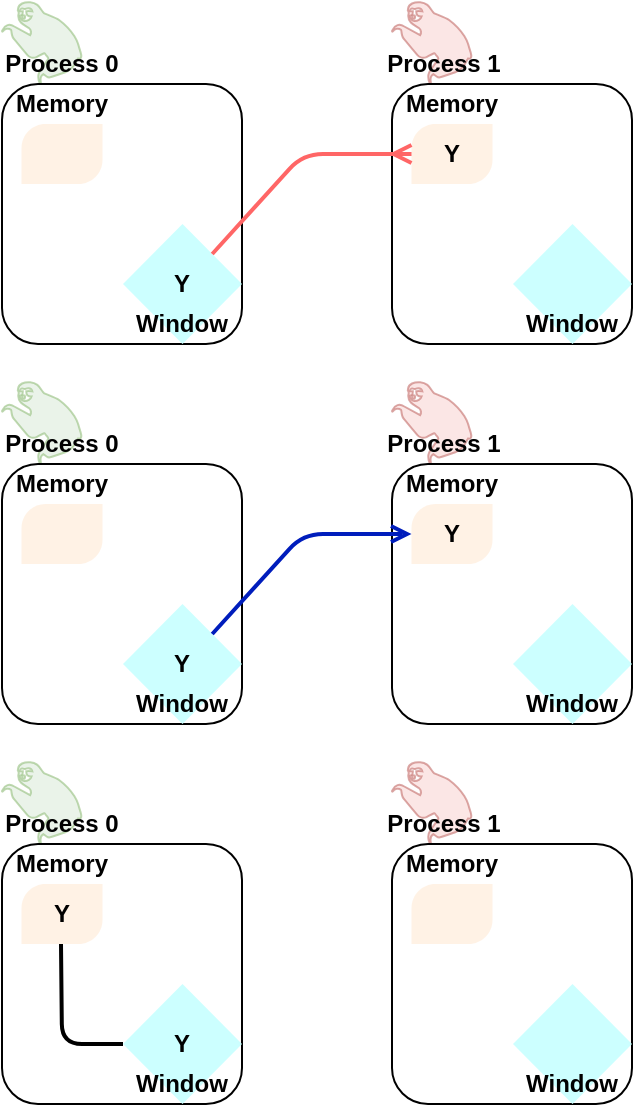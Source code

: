 <mxfile version="13.9.9" type="github" pages="2">
  <diagram id="rAH2tptxaiKPJn4yS_jS" name="RMA_quizzes">
    <mxGraphModel dx="492" dy="858" grid="1" gridSize="10" guides="1" tooltips="1" connect="1" arrows="1" fold="1" page="1" pageScale="1" pageWidth="850" pageHeight="1100" math="0" shadow="0">
      <root>
        <mxCell id="0" />
        <mxCell id="1" parent="0" />
        <mxCell id="egyjPyst0f5TYc5Z0qGQ-1" value="" style="shape=mxgraph.signs.animals.sloth;html=1;pointerEvents=1;fillColor=#d5e8d4;strokeColor=#82b366;verticalLabelPosition=bottom;verticalAlign=top;align=center;opacity=50;" vertex="1" parent="1">
          <mxGeometry x="40" y="40" width="40" height="41" as="geometry" />
        </mxCell>
        <mxCell id="egyjPyst0f5TYc5Z0qGQ-2" value="" style="shape=mxgraph.signs.animals.sloth;html=1;pointerEvents=1;fillColor=#f8cecc;strokeColor=#b85450;verticalLabelPosition=bottom;verticalAlign=top;align=center;opacity=50;" vertex="1" parent="1">
          <mxGeometry x="235" y="40" width="40" height="41" as="geometry" />
        </mxCell>
        <mxCell id="egyjPyst0f5TYc5Z0qGQ-3" value="" style="rounded=1;whiteSpace=wrap;html=1;" vertex="1" parent="1">
          <mxGeometry x="40" y="81" width="120" height="130" as="geometry" />
        </mxCell>
        <mxCell id="egyjPyst0f5TYc5Z0qGQ-4" value="" style="rounded=1;whiteSpace=wrap;html=1;" vertex="1" parent="1">
          <mxGeometry x="235" y="81" width="120" height="130" as="geometry" />
        </mxCell>
        <mxCell id="egyjPyst0f5TYc5Z0qGQ-7" value="&lt;b&gt;Process 0&lt;/b&gt;" style="text;html=1;strokeColor=none;fillColor=none;align=center;verticalAlign=middle;whiteSpace=wrap;rounded=0;" vertex="1" parent="1">
          <mxGeometry x="40" y="61" width="60" height="20" as="geometry" />
        </mxCell>
        <mxCell id="egyjPyst0f5TYc5Z0qGQ-8" value="&lt;b&gt;Process 1&lt;/b&gt;" style="text;html=1;strokeColor=none;fillColor=none;align=center;verticalAlign=middle;whiteSpace=wrap;rounded=0;" vertex="1" parent="1">
          <mxGeometry x="230.5" y="61" width="60" height="20" as="geometry" />
        </mxCell>
        <mxCell id="egyjPyst0f5TYc5Z0qGQ-9" value="&lt;b&gt;Memory&lt;/b&gt;" style="text;html=1;strokeColor=none;fillColor=none;align=center;verticalAlign=middle;whiteSpace=wrap;rounded=0;" vertex="1" parent="1">
          <mxGeometry x="40" y="81" width="60" height="20" as="geometry" />
        </mxCell>
        <mxCell id="egyjPyst0f5TYc5Z0qGQ-10" value="&lt;b&gt;Memory&lt;/b&gt;" style="text;html=1;strokeColor=none;fillColor=none;align=center;verticalAlign=middle;whiteSpace=wrap;rounded=0;" vertex="1" parent="1">
          <mxGeometry x="235" y="81" width="60" height="20" as="geometry" />
        </mxCell>
        <mxCell id="egyjPyst0f5TYc5Z0qGQ-11" value="" style="rhombus;whiteSpace=wrap;html=1;fillColor=#CCFFFF;strokeColor=none;shadow=0;" vertex="1" parent="1">
          <mxGeometry x="100.5" y="151" width="59.5" height="60" as="geometry" />
        </mxCell>
        <mxCell id="egyjPyst0f5TYc5Z0qGQ-14" value="&lt;b&gt;Window&lt;/b&gt;" style="text;html=1;strokeColor=none;fillColor=none;align=center;verticalAlign=middle;whiteSpace=wrap;rounded=0;shadow=0;" vertex="1" parent="1">
          <mxGeometry x="105.25" y="191" width="50" height="20" as="geometry" />
        </mxCell>
        <mxCell id="egyjPyst0f5TYc5Z0qGQ-15" value="" style="rhombus;whiteSpace=wrap;html=1;fillColor=#CCFFFF;strokeColor=none;shadow=0;" vertex="1" parent="1">
          <mxGeometry x="295.5" y="151" width="59.5" height="60" as="geometry" />
        </mxCell>
        <mxCell id="egyjPyst0f5TYc5Z0qGQ-16" value="&lt;b&gt;Window&lt;/b&gt;" style="text;html=1;strokeColor=none;fillColor=none;align=center;verticalAlign=middle;whiteSpace=wrap;rounded=0;shadow=0;" vertex="1" parent="1">
          <mxGeometry x="300.25" y="196" width="50" height="10" as="geometry" />
        </mxCell>
        <mxCell id="egyjPyst0f5TYc5Z0qGQ-19" value="" style="verticalLabelPosition=bottom;verticalAlign=top;html=1;shape=mxgraph.basic.diag_round_rect;dx=6;shadow=0;strokeColor=none;fillColor=#FFE6CC;opacity=50;" vertex="1" parent="1">
          <mxGeometry x="49.75" y="101" width="40.5" height="30" as="geometry" />
        </mxCell>
        <mxCell id="egyjPyst0f5TYc5Z0qGQ-20" value="" style="verticalLabelPosition=bottom;verticalAlign=top;html=1;shape=mxgraph.basic.diag_round_rect;dx=6;shadow=0;strokeColor=none;fillColor=#FFE6CC;opacity=50;fontFamily=Helvetica;" vertex="1" parent="1">
          <mxGeometry x="244.75" y="101" width="40.5" height="30" as="geometry" />
        </mxCell>
        <mxCell id="egyjPyst0f5TYc5Z0qGQ-21" value="" style="endArrow=ERmany;html=1;exitX=1;exitY=0;exitDx=0;exitDy=0;entryX=0;entryY=0.5;entryDx=0;entryDy=0;entryPerimeter=0;strokeColor=#FF6666;fillColor=#FF6666;startArrow=none;startFill=0;endFill=0;strokeWidth=2;" edge="1" parent="1" source="egyjPyst0f5TYc5Z0qGQ-11" target="egyjPyst0f5TYc5Z0qGQ-20">
          <mxGeometry width="50" height="50" relative="1" as="geometry">
            <mxPoint x="194.75" y="171" as="sourcePoint" />
            <mxPoint x="244.75" y="121" as="targetPoint" />
            <Array as="points">
              <mxPoint x="190.5" y="116" />
            </Array>
          </mxGeometry>
        </mxCell>
        <mxCell id="egyjPyst0f5TYc5Z0qGQ-24" value="&lt;p&gt;&lt;b&gt;Y&lt;/b&gt;&lt;/p&gt;" style="text;html=1;strokeColor=none;fillColor=none;align=center;verticalAlign=middle;whiteSpace=wrap;rounded=0;shadow=0;fontFamily=Helvetica;opacity=50;" vertex="1" parent="1">
          <mxGeometry x="244.75" y="106" width="40" height="20" as="geometry" />
        </mxCell>
        <mxCell id="egyjPyst0f5TYc5Z0qGQ-25" value="&lt;p&gt;&lt;b&gt;Y&lt;/b&gt;&lt;/p&gt;" style="text;html=1;strokeColor=none;fillColor=none;align=center;verticalAlign=middle;whiteSpace=wrap;rounded=0;shadow=0;fontFamily=Helvetica;opacity=50;" vertex="1" parent="1">
          <mxGeometry x="110.25" y="171" width="40" height="20" as="geometry" />
        </mxCell>
        <mxCell id="egyjPyst0f5TYc5Z0qGQ-26" value="" style="shape=mxgraph.signs.animals.sloth;html=1;pointerEvents=1;fillColor=#d5e8d4;strokeColor=#82b366;verticalLabelPosition=bottom;verticalAlign=top;align=center;opacity=50;" vertex="1" parent="1">
          <mxGeometry x="40" y="230" width="40" height="41" as="geometry" />
        </mxCell>
        <mxCell id="egyjPyst0f5TYc5Z0qGQ-27" value="" style="shape=mxgraph.signs.animals.sloth;html=1;pointerEvents=1;fillColor=#f8cecc;strokeColor=#b85450;verticalLabelPosition=bottom;verticalAlign=top;align=center;opacity=50;" vertex="1" parent="1">
          <mxGeometry x="235" y="230" width="40" height="41" as="geometry" />
        </mxCell>
        <mxCell id="egyjPyst0f5TYc5Z0qGQ-28" value="" style="rounded=1;whiteSpace=wrap;html=1;" vertex="1" parent="1">
          <mxGeometry x="40" y="271" width="120" height="130" as="geometry" />
        </mxCell>
        <mxCell id="egyjPyst0f5TYc5Z0qGQ-29" value="" style="rounded=1;whiteSpace=wrap;html=1;" vertex="1" parent="1">
          <mxGeometry x="235" y="271" width="120" height="130" as="geometry" />
        </mxCell>
        <mxCell id="egyjPyst0f5TYc5Z0qGQ-30" value="&lt;b&gt;Process 0&lt;/b&gt;" style="text;html=1;strokeColor=none;fillColor=none;align=center;verticalAlign=middle;whiteSpace=wrap;rounded=0;" vertex="1" parent="1">
          <mxGeometry x="40" y="251" width="60" height="20" as="geometry" />
        </mxCell>
        <mxCell id="egyjPyst0f5TYc5Z0qGQ-31" value="&lt;b&gt;Process 1&lt;/b&gt;" style="text;html=1;strokeColor=none;fillColor=none;align=center;verticalAlign=middle;whiteSpace=wrap;rounded=0;" vertex="1" parent="1">
          <mxGeometry x="230.5" y="251" width="60" height="20" as="geometry" />
        </mxCell>
        <mxCell id="egyjPyst0f5TYc5Z0qGQ-32" value="&lt;b&gt;Memory&lt;/b&gt;" style="text;html=1;strokeColor=none;fillColor=none;align=center;verticalAlign=middle;whiteSpace=wrap;rounded=0;" vertex="1" parent="1">
          <mxGeometry x="40" y="271" width="60" height="20" as="geometry" />
        </mxCell>
        <mxCell id="egyjPyst0f5TYc5Z0qGQ-33" value="&lt;b&gt;Memory&lt;/b&gt;" style="text;html=1;strokeColor=none;fillColor=none;align=center;verticalAlign=middle;whiteSpace=wrap;rounded=0;" vertex="1" parent="1">
          <mxGeometry x="235" y="271" width="60" height="20" as="geometry" />
        </mxCell>
        <mxCell id="egyjPyst0f5TYc5Z0qGQ-34" value="" style="rhombus;whiteSpace=wrap;html=1;fillColor=#CCFFFF;strokeColor=none;shadow=0;" vertex="1" parent="1">
          <mxGeometry x="100.5" y="341" width="59.5" height="60" as="geometry" />
        </mxCell>
        <mxCell id="egyjPyst0f5TYc5Z0qGQ-35" value="&lt;b&gt;Window&lt;/b&gt;" style="text;html=1;strokeColor=none;fillColor=none;align=center;verticalAlign=middle;whiteSpace=wrap;rounded=0;shadow=0;" vertex="1" parent="1">
          <mxGeometry x="105.25" y="381" width="50" height="20" as="geometry" />
        </mxCell>
        <mxCell id="egyjPyst0f5TYc5Z0qGQ-36" value="" style="rhombus;whiteSpace=wrap;html=1;fillColor=#CCFFFF;strokeColor=none;shadow=0;" vertex="1" parent="1">
          <mxGeometry x="295.5" y="341" width="59.5" height="60" as="geometry" />
        </mxCell>
        <mxCell id="egyjPyst0f5TYc5Z0qGQ-37" value="&lt;b&gt;Window&lt;/b&gt;" style="text;html=1;strokeColor=none;fillColor=none;align=center;verticalAlign=middle;whiteSpace=wrap;rounded=0;shadow=0;" vertex="1" parent="1">
          <mxGeometry x="300.25" y="386" width="50" height="10" as="geometry" />
        </mxCell>
        <mxCell id="egyjPyst0f5TYc5Z0qGQ-38" value="" style="verticalLabelPosition=bottom;verticalAlign=top;html=1;shape=mxgraph.basic.diag_round_rect;dx=6;shadow=0;strokeColor=none;fillColor=#FFE6CC;opacity=50;" vertex="1" parent="1">
          <mxGeometry x="49.75" y="291" width="40.5" height="30" as="geometry" />
        </mxCell>
        <mxCell id="egyjPyst0f5TYc5Z0qGQ-39" value="" style="verticalLabelPosition=bottom;verticalAlign=top;html=1;shape=mxgraph.basic.diag_round_rect;dx=6;shadow=0;strokeColor=none;fillColor=#FFE6CC;opacity=50;fontFamily=Helvetica;" vertex="1" parent="1">
          <mxGeometry x="244.75" y="291" width="40.5" height="30" as="geometry" />
        </mxCell>
        <mxCell id="egyjPyst0f5TYc5Z0qGQ-40" value="" style="endArrow=open;html=1;exitX=1;exitY=0;exitDx=0;exitDy=0;entryX=0;entryY=0.5;entryDx=0;entryDy=0;entryPerimeter=0;strokeColor=#001DBC;fillColor=#0050ef;startArrow=none;startFill=0;endFill=0;strokeWidth=2;" edge="1" parent="1" source="egyjPyst0f5TYc5Z0qGQ-34" target="egyjPyst0f5TYc5Z0qGQ-39">
          <mxGeometry width="50" height="50" relative="1" as="geometry">
            <mxPoint x="194.75" y="361" as="sourcePoint" />
            <mxPoint x="244.75" y="311" as="targetPoint" />
            <Array as="points">
              <mxPoint x="190.5" y="306" />
            </Array>
          </mxGeometry>
        </mxCell>
        <mxCell id="egyjPyst0f5TYc5Z0qGQ-41" value="&lt;p&gt;&lt;b&gt;Y&lt;/b&gt;&lt;/p&gt;" style="text;html=1;strokeColor=none;fillColor=none;align=center;verticalAlign=middle;whiteSpace=wrap;rounded=0;shadow=0;fontFamily=Helvetica;opacity=50;" vertex="1" parent="1">
          <mxGeometry x="244.75" y="296" width="40" height="20" as="geometry" />
        </mxCell>
        <mxCell id="egyjPyst0f5TYc5Z0qGQ-42" value="&lt;p&gt;&lt;b&gt;Y&lt;/b&gt;&lt;/p&gt;" style="text;html=1;strokeColor=none;fillColor=none;align=center;verticalAlign=middle;whiteSpace=wrap;rounded=0;shadow=0;fontFamily=Helvetica;opacity=50;" vertex="1" parent="1">
          <mxGeometry x="110.25" y="361" width="40" height="20" as="geometry" />
        </mxCell>
        <mxCell id="fHh5WLAKYGocYHKFaD9Y-1" value="" style="shape=mxgraph.signs.animals.sloth;html=1;pointerEvents=1;fillColor=#d5e8d4;strokeColor=#82b366;verticalLabelPosition=bottom;verticalAlign=top;align=center;opacity=50;" vertex="1" parent="1">
          <mxGeometry x="40" y="420" width="40" height="41" as="geometry" />
        </mxCell>
        <mxCell id="fHh5WLAKYGocYHKFaD9Y-2" value="" style="shape=mxgraph.signs.animals.sloth;html=1;pointerEvents=1;fillColor=#f8cecc;strokeColor=#b85450;verticalLabelPosition=bottom;verticalAlign=top;align=center;opacity=50;" vertex="1" parent="1">
          <mxGeometry x="235" y="420" width="40" height="41" as="geometry" />
        </mxCell>
        <mxCell id="fHh5WLAKYGocYHKFaD9Y-3" value="" style="rounded=1;whiteSpace=wrap;html=1;" vertex="1" parent="1">
          <mxGeometry x="40" y="461" width="120" height="130" as="geometry" />
        </mxCell>
        <mxCell id="fHh5WLAKYGocYHKFaD9Y-4" value="" style="rounded=1;whiteSpace=wrap;html=1;" vertex="1" parent="1">
          <mxGeometry x="235" y="461" width="120" height="130" as="geometry" />
        </mxCell>
        <mxCell id="fHh5WLAKYGocYHKFaD9Y-5" value="&lt;b&gt;Process 0&lt;/b&gt;" style="text;html=1;strokeColor=none;fillColor=none;align=center;verticalAlign=middle;whiteSpace=wrap;rounded=0;" vertex="1" parent="1">
          <mxGeometry x="40" y="441" width="60" height="20" as="geometry" />
        </mxCell>
        <mxCell id="fHh5WLAKYGocYHKFaD9Y-6" value="&lt;b&gt;Process 1&lt;/b&gt;" style="text;html=1;strokeColor=none;fillColor=none;align=center;verticalAlign=middle;whiteSpace=wrap;rounded=0;" vertex="1" parent="1">
          <mxGeometry x="230.5" y="441" width="60" height="20" as="geometry" />
        </mxCell>
        <mxCell id="fHh5WLAKYGocYHKFaD9Y-7" value="&lt;b&gt;Memory&lt;/b&gt;" style="text;html=1;strokeColor=none;fillColor=none;align=center;verticalAlign=middle;whiteSpace=wrap;rounded=0;" vertex="1" parent="1">
          <mxGeometry x="40" y="461" width="60" height="20" as="geometry" />
        </mxCell>
        <mxCell id="fHh5WLAKYGocYHKFaD9Y-8" value="&lt;b&gt;Memory&lt;/b&gt;" style="text;html=1;strokeColor=none;fillColor=none;align=center;verticalAlign=middle;whiteSpace=wrap;rounded=0;" vertex="1" parent="1">
          <mxGeometry x="235" y="461" width="60" height="20" as="geometry" />
        </mxCell>
        <mxCell id="fHh5WLAKYGocYHKFaD9Y-9" value="" style="rhombus;whiteSpace=wrap;html=1;fillColor=#CCFFFF;strokeColor=none;shadow=0;" vertex="1" parent="1">
          <mxGeometry x="100.5" y="531" width="59.5" height="60" as="geometry" />
        </mxCell>
        <mxCell id="fHh5WLAKYGocYHKFaD9Y-10" value="&lt;b&gt;Window&lt;/b&gt;" style="text;html=1;strokeColor=none;fillColor=none;align=center;verticalAlign=middle;whiteSpace=wrap;rounded=0;shadow=0;" vertex="1" parent="1">
          <mxGeometry x="105.25" y="571" width="50" height="20" as="geometry" />
        </mxCell>
        <mxCell id="fHh5WLAKYGocYHKFaD9Y-11" value="" style="rhombus;whiteSpace=wrap;html=1;fillColor=#CCFFFF;strokeColor=none;shadow=0;" vertex="1" parent="1">
          <mxGeometry x="295.5" y="531" width="59.5" height="60" as="geometry" />
        </mxCell>
        <mxCell id="fHh5WLAKYGocYHKFaD9Y-12" value="&lt;b&gt;Window&lt;/b&gt;" style="text;html=1;strokeColor=none;fillColor=none;align=center;verticalAlign=middle;whiteSpace=wrap;rounded=0;shadow=0;" vertex="1" parent="1">
          <mxGeometry x="300.25" y="576" width="50" height="10" as="geometry" />
        </mxCell>
        <mxCell id="fHh5WLAKYGocYHKFaD9Y-13" value="" style="verticalLabelPosition=bottom;verticalAlign=top;html=1;shape=mxgraph.basic.diag_round_rect;dx=6;shadow=0;strokeColor=none;fillColor=#FFE6CC;opacity=50;" vertex="1" parent="1">
          <mxGeometry x="49.75" y="481" width="40.5" height="30" as="geometry" />
        </mxCell>
        <mxCell id="fHh5WLAKYGocYHKFaD9Y-14" value="" style="verticalLabelPosition=bottom;verticalAlign=top;html=1;shape=mxgraph.basic.diag_round_rect;dx=6;shadow=0;strokeColor=none;fillColor=#FFE6CC;opacity=50;fontFamily=Helvetica;" vertex="1" parent="1">
          <mxGeometry x="244.75" y="481" width="40.5" height="30" as="geometry" />
        </mxCell>
        <mxCell id="fHh5WLAKYGocYHKFaD9Y-17" value="&lt;p&gt;&lt;b&gt;Y&lt;/b&gt;&lt;/p&gt;" style="text;html=1;strokeColor=none;fillColor=none;align=center;verticalAlign=middle;whiteSpace=wrap;rounded=0;shadow=0;fontFamily=Helvetica;opacity=50;" vertex="1" parent="1">
          <mxGeometry x="110.25" y="551" width="40" height="20" as="geometry" />
        </mxCell>
        <mxCell id="fHh5WLAKYGocYHKFaD9Y-18" value="&lt;p&gt;&lt;b&gt;Y&lt;/b&gt;&lt;/p&gt;" style="text;html=1;strokeColor=none;fillColor=none;align=center;verticalAlign=middle;whiteSpace=wrap;rounded=0;shadow=0;fontFamily=Helvetica;opacity=50;" vertex="1" parent="1">
          <mxGeometry x="49.75" y="486" width="40" height="20" as="geometry" />
        </mxCell>
        <mxCell id="fHh5WLAKYGocYHKFaD9Y-20" value="" style="endArrow=none;html=1;strokeWidth=2;fillColor=#FF6666;fontFamily=Helvetica;exitX=0;exitY=0.5;exitDx=0;exitDy=0;endFill=0;" edge="1" parent="1" source="fHh5WLAKYGocYHKFaD9Y-9">
          <mxGeometry width="50" height="50" relative="1" as="geometry">
            <mxPoint x="69.5" y="690" as="sourcePoint" />
            <mxPoint x="69.5" y="511" as="targetPoint" />
            <Array as="points">
              <mxPoint x="70" y="561" />
            </Array>
          </mxGeometry>
        </mxCell>
      </root>
    </mxGraphModel>
  </diagram>
  <diagram id="Gdcmdmf3BWeCf2dT1VUz" name="send-receive step-by-step">
    <mxGraphModel dx="492" dy="858" grid="1" gridSize="10" guides="1" tooltips="1" connect="1" arrows="1" fold="1" page="1" pageScale="1" pageWidth="850" pageHeight="1100" math="0" shadow="0">
      <root>
        <mxCell id="j6yvB6Dv_fg5G67jw62Z-0" />
        <mxCell id="j6yvB6Dv_fg5G67jw62Z-1" parent="j6yvB6Dv_fg5G67jw62Z-0" />
        <mxCell id="ODRm9RLI79g-dP-PArCN-0" value="" style="shape=mxgraph.signs.animals.sloth;html=1;pointerEvents=1;fillColor=#d5e8d4;strokeColor=#82b366;verticalLabelPosition=bottom;verticalAlign=top;align=center;opacity=50;" vertex="1" parent="j6yvB6Dv_fg5G67jw62Z-1">
          <mxGeometry x="30" y="10" width="40" height="41" as="geometry" />
        </mxCell>
        <mxCell id="ODRm9RLI79g-dP-PArCN-1" value="" style="shape=mxgraph.signs.animals.sloth;html=1;pointerEvents=1;fillColor=#f8cecc;strokeColor=#b85450;verticalLabelPosition=bottom;verticalAlign=top;align=center;opacity=50;" vertex="1" parent="j6yvB6Dv_fg5G67jw62Z-1">
          <mxGeometry x="225" y="10" width="40" height="41" as="geometry" />
        </mxCell>
        <mxCell id="ODRm9RLI79g-dP-PArCN-2" value="" style="rounded=1;whiteSpace=wrap;html=1;" vertex="1" parent="j6yvB6Dv_fg5G67jw62Z-1">
          <mxGeometry x="30" y="51" width="120" height="130" as="geometry" />
        </mxCell>
        <mxCell id="ODRm9RLI79g-dP-PArCN-3" value="" style="rounded=1;whiteSpace=wrap;html=1;" vertex="1" parent="j6yvB6Dv_fg5G67jw62Z-1">
          <mxGeometry x="225" y="51" width="120" height="130" as="geometry" />
        </mxCell>
        <mxCell id="ODRm9RLI79g-dP-PArCN-4" value="&lt;b&gt;Process 0&lt;/b&gt;" style="text;html=1;strokeColor=none;fillColor=none;align=center;verticalAlign=middle;whiteSpace=wrap;rounded=0;" vertex="1" parent="j6yvB6Dv_fg5G67jw62Z-1">
          <mxGeometry x="30" y="31" width="60" height="20" as="geometry" />
        </mxCell>
        <mxCell id="ODRm9RLI79g-dP-PArCN-5" value="&lt;b&gt;Process 1&lt;/b&gt;" style="text;html=1;strokeColor=none;fillColor=none;align=center;verticalAlign=middle;whiteSpace=wrap;rounded=0;" vertex="1" parent="j6yvB6Dv_fg5G67jw62Z-1">
          <mxGeometry x="220.5" y="31" width="60" height="20" as="geometry" />
        </mxCell>
        <mxCell id="ODRm9RLI79g-dP-PArCN-6" value="&lt;b&gt;Memory&lt;/b&gt;" style="text;html=1;strokeColor=none;fillColor=none;align=center;verticalAlign=middle;whiteSpace=wrap;rounded=0;" vertex="1" parent="j6yvB6Dv_fg5G67jw62Z-1">
          <mxGeometry x="30" y="51" width="60" height="20" as="geometry" />
        </mxCell>
        <mxCell id="ODRm9RLI79g-dP-PArCN-7" value="&lt;b&gt;Memory&lt;/b&gt;" style="text;html=1;strokeColor=none;fillColor=none;align=center;verticalAlign=middle;whiteSpace=wrap;rounded=0;" vertex="1" parent="j6yvB6Dv_fg5G67jw62Z-1">
          <mxGeometry x="225" y="51" width="60" height="20" as="geometry" />
        </mxCell>
        <mxCell id="ODRm9RLI79g-dP-PArCN-8" value="" style="verticalLabelPosition=bottom;verticalAlign=top;html=1;shape=mxgraph.basic.diag_round_rect;dx=6;shadow=0;strokeColor=none;fillColor=#FFE6CC;opacity=50;" vertex="1" parent="j6yvB6Dv_fg5G67jw62Z-1">
          <mxGeometry x="39.75" y="71" width="40.5" height="30" as="geometry" />
        </mxCell>
        <mxCell id="ODRm9RLI79g-dP-PArCN-9" value="" style="verticalLabelPosition=bottom;verticalAlign=top;html=1;shape=mxgraph.basic.diag_round_rect;dx=6;shadow=0;strokeColor=none;fillColor=#FFE6CC;opacity=50;fontFamily=Helvetica;" vertex="1" parent="j6yvB6Dv_fg5G67jw62Z-1">
          <mxGeometry x="234.75" y="71" width="40.5" height="30" as="geometry" />
        </mxCell>
        <mxCell id="ODRm9RLI79g-dP-PArCN-11" value="&lt;p&gt;&lt;b&gt;Y&lt;/b&gt;&lt;/p&gt;" style="text;html=1;strokeColor=none;fillColor=none;align=center;verticalAlign=middle;whiteSpace=wrap;rounded=0;shadow=0;fontFamily=Helvetica;opacity=50;" vertex="1" parent="j6yvB6Dv_fg5G67jw62Z-1">
          <mxGeometry x="39.75" y="76" width="40" height="20" as="geometry" />
        </mxCell>
        <mxCell id="ODRm9RLI79g-dP-PArCN-16" value="" style="shape=mxgraph.signs.animals.sloth;html=1;pointerEvents=1;fillColor=#d5e8d4;strokeColor=#82b366;verticalLabelPosition=bottom;verticalAlign=top;align=center;opacity=50;" vertex="1" parent="j6yvB6Dv_fg5G67jw62Z-1">
          <mxGeometry x="30" y="200" width="40" height="41" as="geometry" />
        </mxCell>
        <mxCell id="ODRm9RLI79g-dP-PArCN-17" value="" style="shape=mxgraph.signs.animals.sloth;html=1;pointerEvents=1;fillColor=#f8cecc;strokeColor=#b85450;verticalLabelPosition=bottom;verticalAlign=top;align=center;opacity=50;" vertex="1" parent="j6yvB6Dv_fg5G67jw62Z-1">
          <mxGeometry x="225" y="200" width="40" height="41" as="geometry" />
        </mxCell>
        <mxCell id="ODRm9RLI79g-dP-PArCN-18" value="" style="rounded=1;whiteSpace=wrap;html=1;" vertex="1" parent="j6yvB6Dv_fg5G67jw62Z-1">
          <mxGeometry x="30" y="241" width="120" height="130" as="geometry" />
        </mxCell>
        <mxCell id="ODRm9RLI79g-dP-PArCN-19" value="" style="rounded=1;whiteSpace=wrap;html=1;" vertex="1" parent="j6yvB6Dv_fg5G67jw62Z-1">
          <mxGeometry x="225" y="241" width="120" height="130" as="geometry" />
        </mxCell>
        <mxCell id="ODRm9RLI79g-dP-PArCN-20" value="&lt;b&gt;Process 0&lt;/b&gt;" style="text;html=1;strokeColor=none;fillColor=none;align=center;verticalAlign=middle;whiteSpace=wrap;rounded=0;" vertex="1" parent="j6yvB6Dv_fg5G67jw62Z-1">
          <mxGeometry x="30" y="221" width="60" height="20" as="geometry" />
        </mxCell>
        <mxCell id="ODRm9RLI79g-dP-PArCN-21" value="&lt;b&gt;Process 1&lt;/b&gt;" style="text;html=1;strokeColor=none;fillColor=none;align=center;verticalAlign=middle;whiteSpace=wrap;rounded=0;" vertex="1" parent="j6yvB6Dv_fg5G67jw62Z-1">
          <mxGeometry x="220.5" y="221" width="60" height="20" as="geometry" />
        </mxCell>
        <mxCell id="ODRm9RLI79g-dP-PArCN-22" value="&lt;b&gt;Memory&lt;/b&gt;" style="text;html=1;strokeColor=none;fillColor=none;align=center;verticalAlign=middle;whiteSpace=wrap;rounded=0;" vertex="1" parent="j6yvB6Dv_fg5G67jw62Z-1">
          <mxGeometry x="30" y="241" width="60" height="20" as="geometry" />
        </mxCell>
        <mxCell id="ODRm9RLI79g-dP-PArCN-23" value="&lt;b&gt;Memory&lt;/b&gt;" style="text;html=1;strokeColor=none;fillColor=none;align=center;verticalAlign=middle;whiteSpace=wrap;rounded=0;" vertex="1" parent="j6yvB6Dv_fg5G67jw62Z-1">
          <mxGeometry x="225" y="241" width="60" height="20" as="geometry" />
        </mxCell>
        <mxCell id="ODRm9RLI79g-dP-PArCN-24" value="" style="verticalLabelPosition=bottom;verticalAlign=top;html=1;shape=mxgraph.basic.diag_round_rect;dx=6;shadow=0;strokeColor=none;fillColor=#FFE6CC;opacity=50;" vertex="1" parent="j6yvB6Dv_fg5G67jw62Z-1">
          <mxGeometry x="39.75" y="261" width="40.5" height="30" as="geometry" />
        </mxCell>
        <mxCell id="ODRm9RLI79g-dP-PArCN-25" value="" style="verticalLabelPosition=bottom;verticalAlign=top;html=1;shape=mxgraph.basic.diag_round_rect;dx=6;shadow=0;strokeColor=none;fillColor=#FFE6CC;opacity=50;fontFamily=Helvetica;" vertex="1" parent="j6yvB6Dv_fg5G67jw62Z-1">
          <mxGeometry x="234.75" y="261" width="40.5" height="30" as="geometry" />
        </mxCell>
        <mxCell id="ODRm9RLI79g-dP-PArCN-27" value="&lt;p&gt;&lt;b&gt;Y&lt;/b&gt;&lt;/p&gt;" style="text;html=1;strokeColor=none;fillColor=none;align=center;verticalAlign=middle;whiteSpace=wrap;rounded=0;shadow=0;fontFamily=Helvetica;opacity=50;" vertex="1" parent="j6yvB6Dv_fg5G67jw62Z-1">
          <mxGeometry x="39.75" y="266" width="40" height="20" as="geometry" />
        </mxCell>
        <mxCell id="ODRm9RLI79g-dP-PArCN-28" value="" style="endArrow=ERmany;html=1;strokeColor=#FF6666;strokeWidth=2;fillColor=#FF6666;fontFamily=Helvetica;endFill=0;startArrow=halfCircle;startFill=0;" edge="1" parent="j6yvB6Dv_fg5G67jw62Z-1">
          <mxGeometry width="50" height="50" relative="1" as="geometry">
            <mxPoint x="170" y="320" as="sourcePoint" />
            <mxPoint x="60" y="290" as="targetPoint" />
            <Array as="points">
              <mxPoint x="60" y="320" />
            </Array>
          </mxGeometry>
        </mxCell>
        <mxCell id="ODRm9RLI79g-dP-PArCN-30" value="&lt;font face=&quot;Fira Code&quot; data-font-src=&quot;https://fonts.googleapis.com/css?family=Fira+Code&quot;&gt;&lt;b&gt;MPI_Send&lt;/b&gt;&lt;/font&gt;" style="text;html=1;strokeColor=none;fillColor=none;align=center;verticalAlign=middle;whiteSpace=wrap;rounded=0;shadow=0;fontFamily=Helvetica;opacity=50;" vertex="1" parent="j6yvB6Dv_fg5G67jw62Z-1">
          <mxGeometry x="79.75" y="320" width="40" height="20" as="geometry" />
        </mxCell>
        <mxCell id="ODRm9RLI79g-dP-PArCN-32" value="" style="shape=mxgraph.signs.animals.sloth;html=1;pointerEvents=1;fillColor=#d5e8d4;strokeColor=#82b366;verticalLabelPosition=bottom;verticalAlign=top;align=center;opacity=50;" vertex="1" parent="j6yvB6Dv_fg5G67jw62Z-1">
          <mxGeometry x="30" y="400" width="40" height="41" as="geometry" />
        </mxCell>
        <mxCell id="ODRm9RLI79g-dP-PArCN-33" value="" style="shape=mxgraph.signs.animals.sloth;html=1;pointerEvents=1;fillColor=#f8cecc;strokeColor=#b85450;verticalLabelPosition=bottom;verticalAlign=top;align=center;opacity=50;" vertex="1" parent="j6yvB6Dv_fg5G67jw62Z-1">
          <mxGeometry x="225" y="400" width="40" height="41" as="geometry" />
        </mxCell>
        <mxCell id="ODRm9RLI79g-dP-PArCN-34" value="" style="rounded=1;whiteSpace=wrap;html=1;" vertex="1" parent="j6yvB6Dv_fg5G67jw62Z-1">
          <mxGeometry x="30" y="441" width="120" height="130" as="geometry" />
        </mxCell>
        <mxCell id="ODRm9RLI79g-dP-PArCN-35" value="" style="rounded=1;whiteSpace=wrap;html=1;" vertex="1" parent="j6yvB6Dv_fg5G67jw62Z-1">
          <mxGeometry x="225" y="441" width="120" height="130" as="geometry" />
        </mxCell>
        <mxCell id="ODRm9RLI79g-dP-PArCN-36" value="&lt;b&gt;Process 0&lt;/b&gt;" style="text;html=1;strokeColor=none;fillColor=none;align=center;verticalAlign=middle;whiteSpace=wrap;rounded=0;" vertex="1" parent="j6yvB6Dv_fg5G67jw62Z-1">
          <mxGeometry x="30" y="421" width="60" height="20" as="geometry" />
        </mxCell>
        <mxCell id="ODRm9RLI79g-dP-PArCN-37" value="&lt;b&gt;Process 1&lt;/b&gt;" style="text;html=1;strokeColor=none;fillColor=none;align=center;verticalAlign=middle;whiteSpace=wrap;rounded=0;" vertex="1" parent="j6yvB6Dv_fg5G67jw62Z-1">
          <mxGeometry x="220.5" y="421" width="60" height="20" as="geometry" />
        </mxCell>
        <mxCell id="ODRm9RLI79g-dP-PArCN-38" value="&lt;b&gt;Memory&lt;/b&gt;" style="text;html=1;strokeColor=none;fillColor=none;align=center;verticalAlign=middle;whiteSpace=wrap;rounded=0;" vertex="1" parent="j6yvB6Dv_fg5G67jw62Z-1">
          <mxGeometry x="30" y="441" width="60" height="20" as="geometry" />
        </mxCell>
        <mxCell id="ODRm9RLI79g-dP-PArCN-39" value="&lt;b&gt;Memory&lt;/b&gt;" style="text;html=1;strokeColor=none;fillColor=none;align=center;verticalAlign=middle;whiteSpace=wrap;rounded=0;" vertex="1" parent="j6yvB6Dv_fg5G67jw62Z-1">
          <mxGeometry x="225" y="441" width="60" height="20" as="geometry" />
        </mxCell>
        <mxCell id="ODRm9RLI79g-dP-PArCN-40" value="" style="verticalLabelPosition=bottom;verticalAlign=top;html=1;shape=mxgraph.basic.diag_round_rect;dx=6;shadow=0;strokeColor=none;fillColor=#FFE6CC;opacity=50;" vertex="1" parent="j6yvB6Dv_fg5G67jw62Z-1">
          <mxGeometry x="39.75" y="461" width="40.5" height="30" as="geometry" />
        </mxCell>
        <mxCell id="ODRm9RLI79g-dP-PArCN-41" value="" style="verticalLabelPosition=bottom;verticalAlign=top;html=1;shape=mxgraph.basic.diag_round_rect;dx=6;shadow=0;strokeColor=none;fillColor=#FFE6CC;opacity=50;fontFamily=Helvetica;" vertex="1" parent="j6yvB6Dv_fg5G67jw62Z-1">
          <mxGeometry x="234.75" y="461" width="40.5" height="30" as="geometry" />
        </mxCell>
        <mxCell id="ODRm9RLI79g-dP-PArCN-42" value="&lt;p&gt;&lt;b&gt;Y&lt;/b&gt;&lt;/p&gt;" style="text;html=1;strokeColor=none;fillColor=none;align=center;verticalAlign=middle;whiteSpace=wrap;rounded=0;shadow=0;fontFamily=Helvetica;opacity=50;" vertex="1" parent="j6yvB6Dv_fg5G67jw62Z-1">
          <mxGeometry x="234.75" y="466" width="40" height="20" as="geometry" />
        </mxCell>
        <mxCell id="ODRm9RLI79g-dP-PArCN-43" value="&lt;p&gt;&lt;b&gt;Y&lt;/b&gt;&lt;/p&gt;" style="text;html=1;strokeColor=none;fillColor=none;align=center;verticalAlign=middle;whiteSpace=wrap;rounded=0;shadow=0;fontFamily=Helvetica;opacity=50;" vertex="1" parent="j6yvB6Dv_fg5G67jw62Z-1">
          <mxGeometry x="39.75" y="466" width="40" height="20" as="geometry" />
        </mxCell>
        <mxCell id="ODRm9RLI79g-dP-PArCN-44" value="" style="endArrow=ERmany;html=1;strokeColor=#FF6666;strokeWidth=2;fillColor=#FF6666;fontFamily=Helvetica;endFill=0;startArrow=halfCircle;startFill=0;" edge="1" parent="j6yvB6Dv_fg5G67jw62Z-1">
          <mxGeometry width="50" height="50" relative="1" as="geometry">
            <mxPoint x="170" y="520" as="sourcePoint" />
            <mxPoint x="60" y="490" as="targetPoint" />
            <Array as="points">
              <mxPoint x="60" y="520" />
            </Array>
          </mxGeometry>
        </mxCell>
        <mxCell id="ODRm9RLI79g-dP-PArCN-45" value="" style="endArrow=open;html=1;strokeColor=#001DBC;strokeWidth=2;fillColor=#0050ef;fontFamily=Helvetica;entryX=0.5;entryY=1;entryDx=0;entryDy=0;startArrow=halfCircle;startFill=0;endFill=0;" edge="1" parent="j6yvB6Dv_fg5G67jw62Z-1">
          <mxGeometry width="50" height="50" relative="1" as="geometry">
            <mxPoint x="170" y="520" as="sourcePoint" />
            <mxPoint x="250" y="491" as="targetPoint" />
            <Array as="points">
              <mxPoint x="250" y="520" />
            </Array>
          </mxGeometry>
        </mxCell>
        <mxCell id="ODRm9RLI79g-dP-PArCN-46" value="&lt;font face=&quot;Fira Code&quot; data-font-src=&quot;https://fonts.googleapis.com/css?family=Fira+Code&quot;&gt;&lt;b&gt;MPI_Send&lt;/b&gt;&lt;/font&gt;" style="text;html=1;strokeColor=none;fillColor=none;align=center;verticalAlign=middle;whiteSpace=wrap;rounded=0;shadow=0;fontFamily=Helvetica;opacity=50;" vertex="1" parent="j6yvB6Dv_fg5G67jw62Z-1">
          <mxGeometry x="79.75" y="520" width="40" height="20" as="geometry" />
        </mxCell>
        <mxCell id="ODRm9RLI79g-dP-PArCN-47" value="&lt;font face=&quot;Fira Code&quot; data-font-src=&quot;https://fonts.googleapis.com/css?family=Fira+Code&quot;&gt;&lt;b&gt;MPI_Recv&lt;/b&gt;&lt;/font&gt;" style="text;html=1;strokeColor=none;fillColor=none;align=center;verticalAlign=middle;whiteSpace=wrap;rounded=0;shadow=0;fontFamily=Helvetica;opacity=50;" vertex="1" parent="j6yvB6Dv_fg5G67jw62Z-1">
          <mxGeometry x="194.75" y="520" width="40" height="20" as="geometry" />
        </mxCell>
        <mxCell id="dvrezEMUuRXMg9Bitddd-32" value="" style="shape=mxgraph.signs.animals.sloth;html=1;pointerEvents=1;fillColor=#d5e8d4;strokeColor=#82b366;verticalLabelPosition=bottom;verticalAlign=top;align=center;opacity=50;" vertex="1" parent="j6yvB6Dv_fg5G67jw62Z-1">
          <mxGeometry x="30" y="590" width="40" height="41" as="geometry" />
        </mxCell>
        <mxCell id="dvrezEMUuRXMg9Bitddd-33" value="" style="shape=mxgraph.signs.animals.sloth;html=1;pointerEvents=1;fillColor=#f8cecc;strokeColor=#b85450;verticalLabelPosition=bottom;verticalAlign=top;align=center;opacity=50;" vertex="1" parent="j6yvB6Dv_fg5G67jw62Z-1">
          <mxGeometry x="225" y="590" width="40" height="41" as="geometry" />
        </mxCell>
        <mxCell id="dvrezEMUuRXMg9Bitddd-34" value="" style="rounded=1;whiteSpace=wrap;html=1;" vertex="1" parent="j6yvB6Dv_fg5G67jw62Z-1">
          <mxGeometry x="30" y="631" width="120" height="130" as="geometry" />
        </mxCell>
        <mxCell id="dvrezEMUuRXMg9Bitddd-35" value="" style="rounded=1;whiteSpace=wrap;html=1;" vertex="1" parent="j6yvB6Dv_fg5G67jw62Z-1">
          <mxGeometry x="225" y="631" width="120" height="130" as="geometry" />
        </mxCell>
        <mxCell id="dvrezEMUuRXMg9Bitddd-36" value="&lt;b&gt;Process 0&lt;/b&gt;" style="text;html=1;strokeColor=none;fillColor=none;align=center;verticalAlign=middle;whiteSpace=wrap;rounded=0;" vertex="1" parent="j6yvB6Dv_fg5G67jw62Z-1">
          <mxGeometry x="30" y="611" width="60" height="20" as="geometry" />
        </mxCell>
        <mxCell id="dvrezEMUuRXMg9Bitddd-37" value="&lt;b&gt;Process 1&lt;/b&gt;" style="text;html=1;strokeColor=none;fillColor=none;align=center;verticalAlign=middle;whiteSpace=wrap;rounded=0;" vertex="1" parent="j6yvB6Dv_fg5G67jw62Z-1">
          <mxGeometry x="220.5" y="611" width="60" height="20" as="geometry" />
        </mxCell>
        <mxCell id="dvrezEMUuRXMg9Bitddd-38" value="&lt;b&gt;Memory&lt;/b&gt;" style="text;html=1;strokeColor=none;fillColor=none;align=center;verticalAlign=middle;whiteSpace=wrap;rounded=0;" vertex="1" parent="j6yvB6Dv_fg5G67jw62Z-1">
          <mxGeometry x="30" y="631" width="60" height="20" as="geometry" />
        </mxCell>
        <mxCell id="dvrezEMUuRXMg9Bitddd-39" value="&lt;b&gt;Memory&lt;/b&gt;" style="text;html=1;strokeColor=none;fillColor=none;align=center;verticalAlign=middle;whiteSpace=wrap;rounded=0;" vertex="1" parent="j6yvB6Dv_fg5G67jw62Z-1">
          <mxGeometry x="225" y="631" width="60" height="20" as="geometry" />
        </mxCell>
        <mxCell id="dvrezEMUuRXMg9Bitddd-40" value="" style="verticalLabelPosition=bottom;verticalAlign=top;html=1;shape=mxgraph.basic.diag_round_rect;dx=6;shadow=0;strokeColor=none;fillColor=#FFE6CC;opacity=50;" vertex="1" parent="j6yvB6Dv_fg5G67jw62Z-1">
          <mxGeometry x="39.75" y="651" width="40.5" height="30" as="geometry" />
        </mxCell>
        <mxCell id="dvrezEMUuRXMg9Bitddd-41" value="" style="verticalLabelPosition=bottom;verticalAlign=top;html=1;shape=mxgraph.basic.diag_round_rect;dx=6;shadow=0;strokeColor=none;fillColor=#FFE6CC;opacity=50;fontFamily=Helvetica;" vertex="1" parent="j6yvB6Dv_fg5G67jw62Z-1">
          <mxGeometry x="234.75" y="651" width="40.5" height="30" as="geometry" />
        </mxCell>
        <mxCell id="dvrezEMUuRXMg9Bitddd-42" value="&lt;p&gt;&lt;b&gt;Y&lt;/b&gt;&lt;/p&gt;" style="text;html=1;strokeColor=none;fillColor=none;align=center;verticalAlign=middle;whiteSpace=wrap;rounded=0;shadow=0;fontFamily=Helvetica;opacity=50;" vertex="1" parent="j6yvB6Dv_fg5G67jw62Z-1">
          <mxGeometry x="234.75" y="656" width="40" height="20" as="geometry" />
        </mxCell>
        <mxCell id="dvrezEMUuRXMg9Bitddd-43" value="&lt;p&gt;&lt;b&gt;Y&lt;/b&gt;&lt;/p&gt;" style="text;html=1;strokeColor=none;fillColor=none;align=center;verticalAlign=middle;whiteSpace=wrap;rounded=0;shadow=0;fontFamily=Helvetica;opacity=50;" vertex="1" parent="j6yvB6Dv_fg5G67jw62Z-1">
          <mxGeometry x="39.75" y="656" width="40" height="20" as="geometry" />
        </mxCell>
        <mxCell id="dvrezEMUuRXMg9Bitddd-44" value="" style="endArrow=ERmany;html=1;strokeColor=#FF6666;strokeWidth=2;fillColor=#FF6666;fontFamily=Helvetica;endFill=0;startArrow=halfCircle;startFill=0;" edge="1" parent="j6yvB6Dv_fg5G67jw62Z-1">
          <mxGeometry width="50" height="50" relative="1" as="geometry">
            <mxPoint x="170" y="710" as="sourcePoint" />
            <mxPoint x="60" y="680" as="targetPoint" />
            <Array as="points">
              <mxPoint x="60" y="710" />
            </Array>
          </mxGeometry>
        </mxCell>
        <mxCell id="dvrezEMUuRXMg9Bitddd-45" value="" style="endArrow=open;html=1;strokeColor=#001DBC;strokeWidth=2;fillColor=#0050ef;fontFamily=Helvetica;entryX=0.5;entryY=1;entryDx=0;entryDy=0;startArrow=halfCircle;startFill=0;endFill=0;" edge="1" parent="j6yvB6Dv_fg5G67jw62Z-1">
          <mxGeometry width="50" height="50" relative="1" as="geometry">
            <mxPoint x="170" y="710" as="sourcePoint" />
            <mxPoint x="250" y="681" as="targetPoint" />
            <Array as="points">
              <mxPoint x="250" y="710" />
            </Array>
          </mxGeometry>
        </mxCell>
      </root>
    </mxGraphModel>
  </diagram>
</mxfile>
